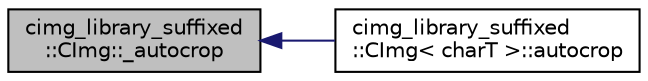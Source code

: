 digraph "cimg_library_suffixed::CImg::_autocrop"
{
  edge [fontname="Helvetica",fontsize="10",labelfontname="Helvetica",labelfontsize="10"];
  node [fontname="Helvetica",fontsize="10",shape=record];
  rankdir="LR";
  Node84 [label="cimg_library_suffixed\l::CImg::_autocrop",height=0.2,width=0.4,color="black", fillcolor="grey75", style="filled", fontcolor="black"];
  Node84 -> Node85 [dir="back",color="midnightblue",fontsize="10",style="solid",fontname="Helvetica"];
  Node85 [label="cimg_library_suffixed\l::CImg\< charT \>::autocrop",height=0.2,width=0.4,color="black", fillcolor="white", style="filled",URL="$structcimg__library__suffixed_1_1_c_img.html#a0352ac03847c87c5401af759d715db68",tooltip="Autocrop image region, regarding the specified background color. "];
}
